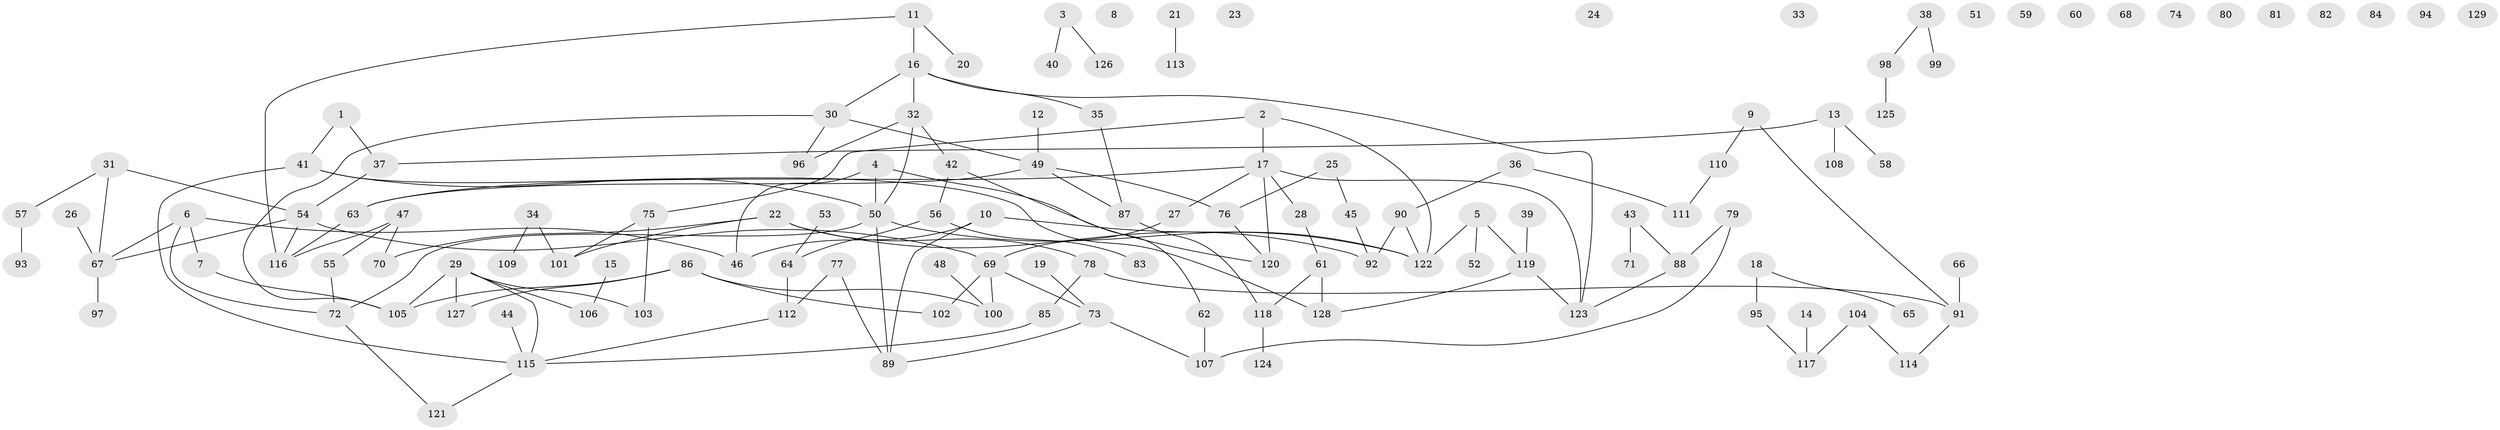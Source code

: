 // Generated by graph-tools (version 1.1) at 2025/49/03/09/25 03:49:04]
// undirected, 129 vertices, 146 edges
graph export_dot {
graph [start="1"]
  node [color=gray90,style=filled];
  1;
  2;
  3;
  4;
  5;
  6;
  7;
  8;
  9;
  10;
  11;
  12;
  13;
  14;
  15;
  16;
  17;
  18;
  19;
  20;
  21;
  22;
  23;
  24;
  25;
  26;
  27;
  28;
  29;
  30;
  31;
  32;
  33;
  34;
  35;
  36;
  37;
  38;
  39;
  40;
  41;
  42;
  43;
  44;
  45;
  46;
  47;
  48;
  49;
  50;
  51;
  52;
  53;
  54;
  55;
  56;
  57;
  58;
  59;
  60;
  61;
  62;
  63;
  64;
  65;
  66;
  67;
  68;
  69;
  70;
  71;
  72;
  73;
  74;
  75;
  76;
  77;
  78;
  79;
  80;
  81;
  82;
  83;
  84;
  85;
  86;
  87;
  88;
  89;
  90;
  91;
  92;
  93;
  94;
  95;
  96;
  97;
  98;
  99;
  100;
  101;
  102;
  103;
  104;
  105;
  106;
  107;
  108;
  109;
  110;
  111;
  112;
  113;
  114;
  115;
  116;
  117;
  118;
  119;
  120;
  121;
  122;
  123;
  124;
  125;
  126;
  127;
  128;
  129;
  1 -- 37;
  1 -- 41;
  2 -- 17;
  2 -- 75;
  2 -- 122;
  3 -- 40;
  3 -- 126;
  4 -- 46;
  4 -- 50;
  4 -- 120;
  5 -- 52;
  5 -- 119;
  5 -- 122;
  6 -- 7;
  6 -- 46;
  6 -- 67;
  6 -- 72;
  7 -- 105;
  9 -- 91;
  9 -- 110;
  10 -- 46;
  10 -- 89;
  10 -- 122;
  11 -- 16;
  11 -- 20;
  11 -- 116;
  12 -- 49;
  13 -- 37;
  13 -- 58;
  13 -- 108;
  14 -- 117;
  15 -- 106;
  16 -- 30;
  16 -- 32;
  16 -- 35;
  16 -- 123;
  17 -- 27;
  17 -- 28;
  17 -- 63;
  17 -- 120;
  17 -- 123;
  18 -- 65;
  18 -- 95;
  19 -- 73;
  21 -- 113;
  22 -- 70;
  22 -- 78;
  22 -- 92;
  22 -- 101;
  25 -- 45;
  25 -- 76;
  26 -- 67;
  27 -- 69;
  28 -- 61;
  29 -- 103;
  29 -- 105;
  29 -- 106;
  29 -- 115;
  29 -- 127;
  30 -- 49;
  30 -- 96;
  30 -- 105;
  31 -- 54;
  31 -- 57;
  31 -- 67;
  32 -- 42;
  32 -- 50;
  32 -- 96;
  34 -- 101;
  34 -- 109;
  35 -- 87;
  36 -- 90;
  36 -- 111;
  37 -- 54;
  38 -- 98;
  38 -- 99;
  39 -- 119;
  41 -- 50;
  41 -- 115;
  41 -- 128;
  42 -- 56;
  42 -- 62;
  43 -- 71;
  43 -- 88;
  44 -- 115;
  45 -- 92;
  47 -- 55;
  47 -- 70;
  47 -- 116;
  48 -- 100;
  49 -- 63;
  49 -- 76;
  49 -- 87;
  50 -- 72;
  50 -- 89;
  50 -- 122;
  53 -- 64;
  54 -- 67;
  54 -- 69;
  54 -- 116;
  55 -- 72;
  56 -- 64;
  56 -- 83;
  57 -- 93;
  61 -- 118;
  61 -- 128;
  62 -- 107;
  63 -- 116;
  64 -- 112;
  66 -- 91;
  67 -- 97;
  69 -- 73;
  69 -- 100;
  69 -- 102;
  72 -- 121;
  73 -- 89;
  73 -- 107;
  75 -- 101;
  75 -- 103;
  76 -- 120;
  77 -- 89;
  77 -- 112;
  78 -- 85;
  78 -- 91;
  79 -- 88;
  79 -- 107;
  85 -- 115;
  86 -- 100;
  86 -- 102;
  86 -- 105;
  86 -- 127;
  87 -- 118;
  88 -- 123;
  90 -- 92;
  90 -- 122;
  91 -- 114;
  95 -- 117;
  98 -- 125;
  104 -- 114;
  104 -- 117;
  110 -- 111;
  112 -- 115;
  115 -- 121;
  118 -- 124;
  119 -- 123;
  119 -- 128;
}
